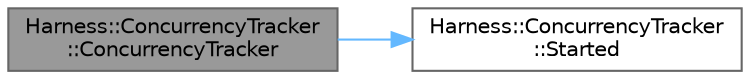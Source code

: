 digraph "Harness::ConcurrencyTracker::ConcurrencyTracker"
{
 // LATEX_PDF_SIZE
  bgcolor="transparent";
  edge [fontname=Helvetica,fontsize=10,labelfontname=Helvetica,labelfontsize=10];
  node [fontname=Helvetica,fontsize=10,shape=box,height=0.2,width=0.4];
  rankdir="LR";
  Node1 [id="Node000001",label="Harness::ConcurrencyTracker\l::ConcurrencyTracker",height=0.2,width=0.4,color="gray40", fillcolor="grey60", style="filled", fontcolor="black",tooltip=" "];
  Node1 -> Node2 [id="edge1_Node000001_Node000002",color="steelblue1",style="solid",tooltip=" "];
  Node2 [id="Node000002",label="Harness::ConcurrencyTracker\l::Started",height=0.2,width=0.4,color="grey40", fillcolor="white", style="filled",URL="$class_harness_1_1_concurrency_tracker.html#ae09a004a9d0f87781e953fc2eb590ea4",tooltip=" "];
}
